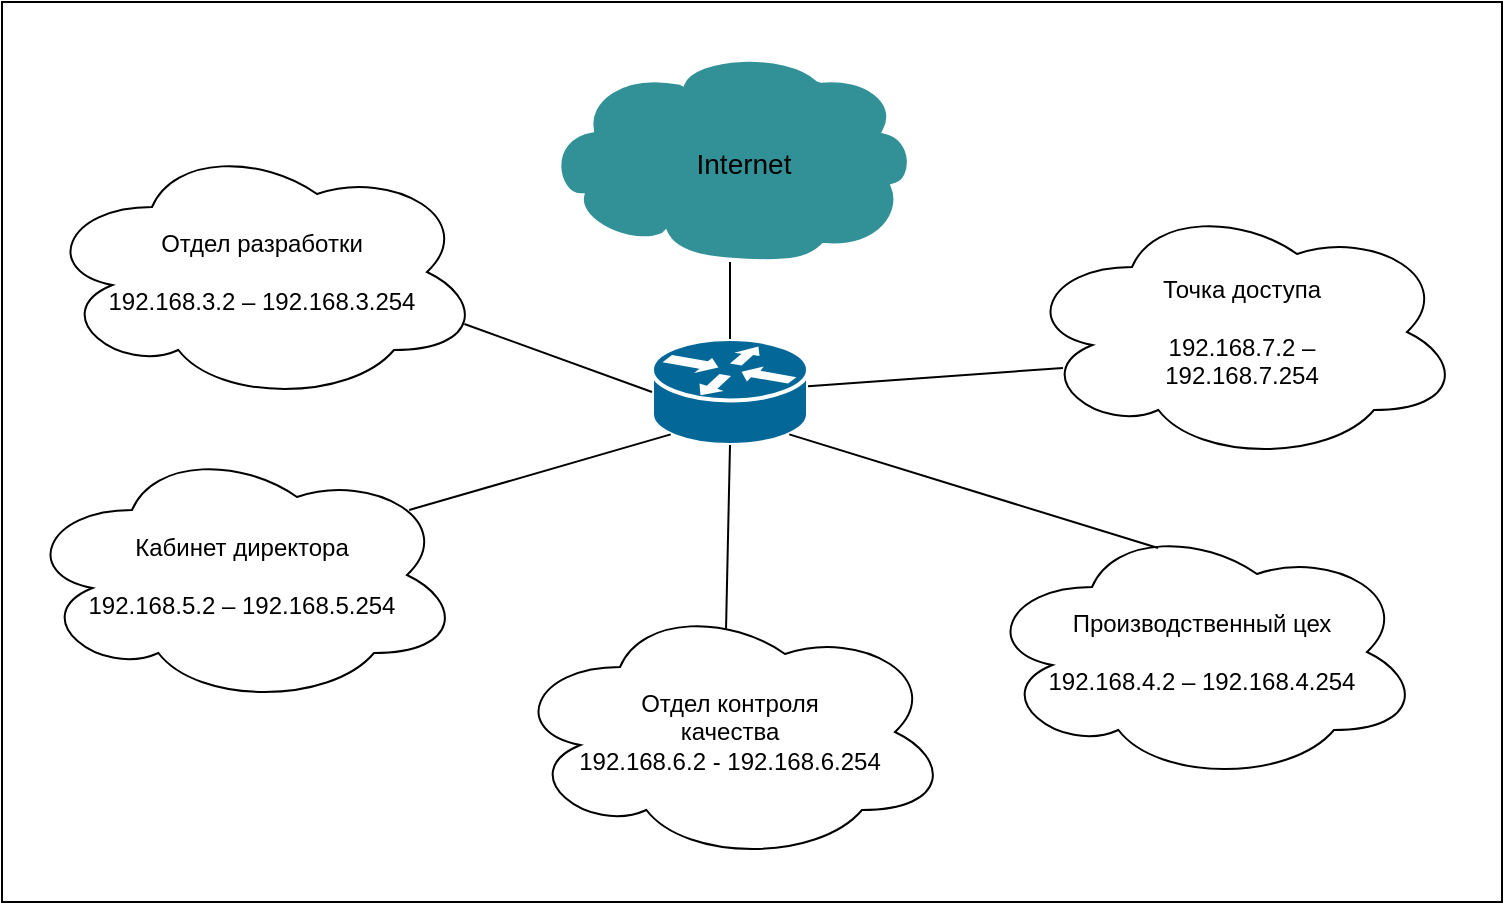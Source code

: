 <mxfile version="24.4.0" type="device">
  <diagram name="Страница — 1" id="W1WNqRkcE6WLE0Cf-HsO">
    <mxGraphModel dx="906" dy="502" grid="1" gridSize="10" guides="1" tooltips="1" connect="1" arrows="1" fold="1" page="1" pageScale="1" pageWidth="827" pageHeight="1169" math="0" shadow="0">
      <root>
        <mxCell id="0" />
        <mxCell id="1" parent="0" />
        <mxCell id="0oU0i3gOLpOegbgGFmd3-32" value="" style="rounded=0;whiteSpace=wrap;html=1;" vertex="1" parent="1">
          <mxGeometry x="50" width="750" height="450" as="geometry" />
        </mxCell>
        <mxCell id="DAkIVHNgKm8LxlmT2ENm-7" value="" style="shape=mxgraph.cisco.storage.cloud;sketch=0;html=1;pointerEvents=1;dashed=0;fillColor=#329097;strokeColor=#ffffff;strokeWidth=2;verticalLabelPosition=bottom;verticalAlign=top;align=center;outlineConnect=0;" parent="1" vertex="1">
          <mxGeometry x="321" y="24" width="186" height="106" as="geometry" />
        </mxCell>
        <mxCell id="DAkIVHNgKm8LxlmT2ENm-8" value="&lt;font style=&quot;font-size: 14px;&quot;&gt;Internet&lt;/font&gt;" style="text;html=1;align=center;verticalAlign=middle;whiteSpace=wrap;rounded=0;" parent="1" vertex="1">
          <mxGeometry x="391" y="62" width="60" height="38" as="geometry" />
        </mxCell>
        <mxCell id="0oU0i3gOLpOegbgGFmd3-14" value="Кабинет директора&lt;br&gt;&lt;br&gt;192.168.5.2 – 192.168.5.254" style="ellipse;shape=cloud;whiteSpace=wrap;html=1;" vertex="1" parent="1">
          <mxGeometry x="60" y="221.5" width="220" height="130" as="geometry" />
        </mxCell>
        <mxCell id="0oU0i3gOLpOegbgGFmd3-18" value="Отдел разработки&lt;br&gt;&lt;br&gt;192.168.3.2 – 192.168.3.254" style="ellipse;shape=cloud;whiteSpace=wrap;html=1;" vertex="1" parent="1">
          <mxGeometry x="70" y="70" width="220" height="130" as="geometry" />
        </mxCell>
        <mxCell id="0oU0i3gOLpOegbgGFmd3-20" value="" style="shape=mxgraph.cisco.routers.router;sketch=0;html=1;pointerEvents=1;dashed=0;fillColor=#036897;strokeColor=#ffffff;strokeWidth=2;verticalLabelPosition=bottom;verticalAlign=top;align=center;outlineConnect=0;" vertex="1" parent="1">
          <mxGeometry x="375" y="168.5" width="78" height="53" as="geometry" />
        </mxCell>
        <mxCell id="0oU0i3gOLpOegbgGFmd3-21" value="Отдел контроля&lt;br&gt;качества&lt;br&gt;&lt;span style=&quot;background-color: initial;&quot;&gt;192.168.6.2 - 192.168.6.254&lt;/span&gt;" style="ellipse;shape=cloud;whiteSpace=wrap;html=1;" vertex="1" parent="1">
          <mxGeometry x="304" y="300" width="220" height="130" as="geometry" />
        </mxCell>
        <mxCell id="0oU0i3gOLpOegbgGFmd3-22" value="&lt;div&gt;Производственный цех&lt;/div&gt;&lt;div&gt;&lt;br&gt;192.168.4.2 – 192.168.4.254&lt;/div&gt;" style="ellipse;shape=cloud;whiteSpace=wrap;html=1;" vertex="1" parent="1">
          <mxGeometry x="540" y="260" width="220" height="130" as="geometry" />
        </mxCell>
        <mxCell id="0oU0i3gOLpOegbgGFmd3-24" value="&lt;div&gt;Точка доступа&lt;br&gt;&lt;br&gt;&lt;/div&gt;&lt;div&gt;&lt;div&gt;192.168.7.2 –&lt;/div&gt;&lt;div&gt;192.168.7.254&lt;/div&gt;&lt;/div&gt;" style="ellipse;shape=cloud;whiteSpace=wrap;html=1;" vertex="1" parent="1">
          <mxGeometry x="560" y="100" width="220" height="130" as="geometry" />
        </mxCell>
        <mxCell id="0oU0i3gOLpOegbgGFmd3-25" value="" style="endArrow=none;html=1;rounded=0;exitX=0.5;exitY=0;exitDx=0;exitDy=0;exitPerimeter=0;" edge="1" parent="1" source="0oU0i3gOLpOegbgGFmd3-20" target="DAkIVHNgKm8LxlmT2ENm-7">
          <mxGeometry width="50" height="50" relative="1" as="geometry">
            <mxPoint x="410" y="320" as="sourcePoint" />
            <mxPoint x="460" y="270" as="targetPoint" />
          </mxGeometry>
        </mxCell>
        <mxCell id="0oU0i3gOLpOegbgGFmd3-26" value="" style="endArrow=none;html=1;rounded=0;entryX=0;entryY=0.5;entryDx=0;entryDy=0;entryPerimeter=0;exitX=0.96;exitY=0.7;exitDx=0;exitDy=0;exitPerimeter=0;" edge="1" parent="1" source="0oU0i3gOLpOegbgGFmd3-18" target="0oU0i3gOLpOegbgGFmd3-20">
          <mxGeometry width="50" height="50" relative="1" as="geometry">
            <mxPoint x="350" y="290" as="sourcePoint" />
            <mxPoint x="400" y="240" as="targetPoint" />
          </mxGeometry>
        </mxCell>
        <mxCell id="0oU0i3gOLpOegbgGFmd3-27" value="" style="endArrow=none;html=1;rounded=0;entryX=0.12;entryY=0.9;entryDx=0;entryDy=0;entryPerimeter=0;exitX=0.88;exitY=0.25;exitDx=0;exitDy=0;exitPerimeter=0;" edge="1" parent="1" source="0oU0i3gOLpOegbgGFmd3-14" target="0oU0i3gOLpOegbgGFmd3-20">
          <mxGeometry width="50" height="50" relative="1" as="geometry">
            <mxPoint x="350" y="290" as="sourcePoint" />
            <mxPoint x="400" y="240" as="targetPoint" />
          </mxGeometry>
        </mxCell>
        <mxCell id="0oU0i3gOLpOegbgGFmd3-28" value="" style="endArrow=none;html=1;rounded=0;entryX=0.5;entryY=1;entryDx=0;entryDy=0;entryPerimeter=0;exitX=0.491;exitY=0.103;exitDx=0;exitDy=0;exitPerimeter=0;" edge="1" parent="1" source="0oU0i3gOLpOegbgGFmd3-21" target="0oU0i3gOLpOegbgGFmd3-20">
          <mxGeometry width="50" height="50" relative="1" as="geometry">
            <mxPoint x="350" y="290" as="sourcePoint" />
            <mxPoint x="400" y="240" as="targetPoint" />
          </mxGeometry>
        </mxCell>
        <mxCell id="0oU0i3gOLpOegbgGFmd3-29" value="" style="endArrow=none;html=1;rounded=0;entryX=0.88;entryY=0.9;entryDx=0;entryDy=0;entryPerimeter=0;exitX=0.4;exitY=0.1;exitDx=0;exitDy=0;exitPerimeter=0;" edge="1" parent="1" source="0oU0i3gOLpOegbgGFmd3-22" target="0oU0i3gOLpOegbgGFmd3-20">
          <mxGeometry width="50" height="50" relative="1" as="geometry">
            <mxPoint x="350" y="340" as="sourcePoint" />
            <mxPoint x="400" y="290" as="targetPoint" />
          </mxGeometry>
        </mxCell>
        <mxCell id="0oU0i3gOLpOegbgGFmd3-30" value="" style="endArrow=none;html=1;rounded=0;entryX=0.093;entryY=0.638;entryDx=0;entryDy=0;entryPerimeter=0;" edge="1" parent="1" source="0oU0i3gOLpOegbgGFmd3-20" target="0oU0i3gOLpOegbgGFmd3-24">
          <mxGeometry width="50" height="50" relative="1" as="geometry">
            <mxPoint x="380" y="290" as="sourcePoint" />
            <mxPoint x="430" y="240" as="targetPoint" />
          </mxGeometry>
        </mxCell>
      </root>
    </mxGraphModel>
  </diagram>
</mxfile>
